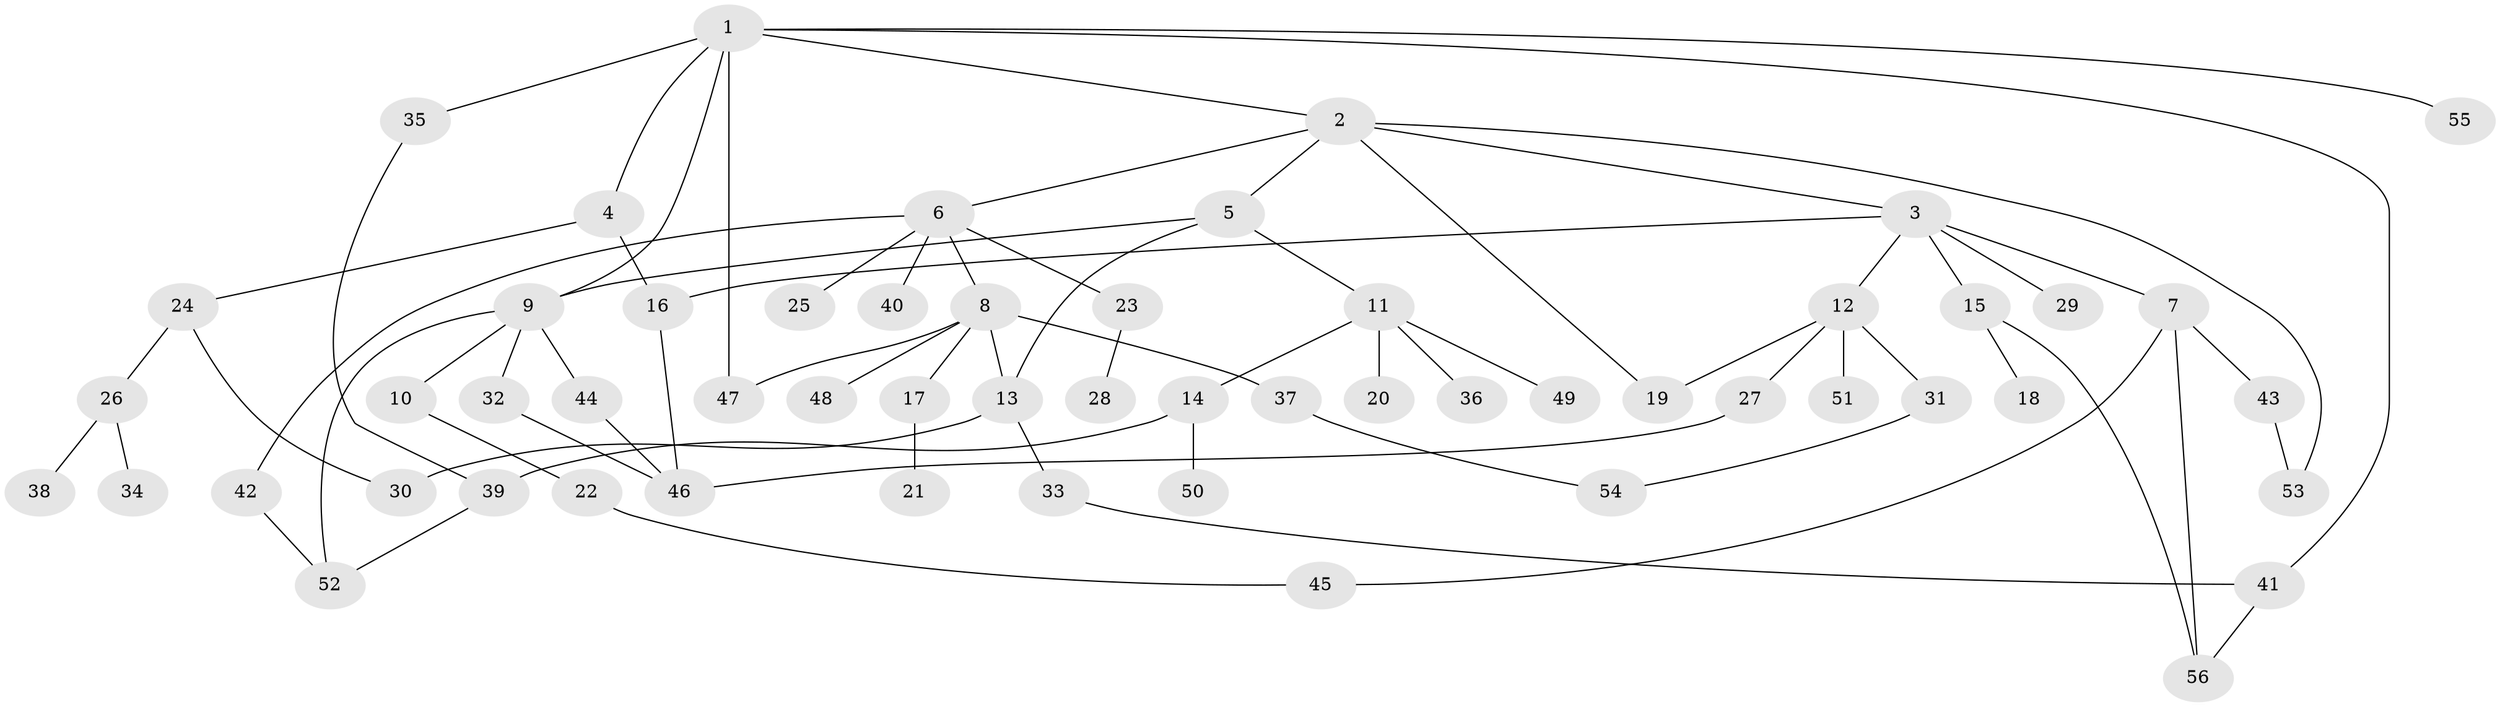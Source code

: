 // coarse degree distribution, {7: 0.02564102564102564, 6: 0.10256410256410256, 4: 0.15384615384615385, 5: 0.02564102564102564, 2: 0.23076923076923078, 3: 0.1794871794871795, 1: 0.28205128205128205}
// Generated by graph-tools (version 1.1) at 2025/17/03/04/25 18:17:10]
// undirected, 56 vertices, 73 edges
graph export_dot {
graph [start="1"]
  node [color=gray90,style=filled];
  1;
  2;
  3;
  4;
  5;
  6;
  7;
  8;
  9;
  10;
  11;
  12;
  13;
  14;
  15;
  16;
  17;
  18;
  19;
  20;
  21;
  22;
  23;
  24;
  25;
  26;
  27;
  28;
  29;
  30;
  31;
  32;
  33;
  34;
  35;
  36;
  37;
  38;
  39;
  40;
  41;
  42;
  43;
  44;
  45;
  46;
  47;
  48;
  49;
  50;
  51;
  52;
  53;
  54;
  55;
  56;
  1 -- 2;
  1 -- 4;
  1 -- 9;
  1 -- 35;
  1 -- 47;
  1 -- 55;
  1 -- 41;
  2 -- 3;
  2 -- 5;
  2 -- 6;
  2 -- 53;
  2 -- 19;
  3 -- 7;
  3 -- 12;
  3 -- 15;
  3 -- 29;
  3 -- 16;
  4 -- 16;
  4 -- 24;
  5 -- 11;
  5 -- 13;
  5 -- 9;
  6 -- 8;
  6 -- 23;
  6 -- 25;
  6 -- 40;
  6 -- 42;
  7 -- 43;
  7 -- 56;
  7 -- 45;
  8 -- 17;
  8 -- 37;
  8 -- 48;
  8 -- 13;
  8 -- 47;
  9 -- 10;
  9 -- 32;
  9 -- 44;
  9 -- 52;
  10 -- 22;
  11 -- 14;
  11 -- 20;
  11 -- 36;
  11 -- 49;
  12 -- 19;
  12 -- 27;
  12 -- 31;
  12 -- 51;
  13 -- 30;
  13 -- 33;
  14 -- 50;
  14 -- 39;
  15 -- 18;
  15 -- 56;
  16 -- 46;
  17 -- 21;
  22 -- 45;
  23 -- 28;
  24 -- 26;
  24 -- 30;
  26 -- 34;
  26 -- 38;
  27 -- 46;
  31 -- 54;
  32 -- 46;
  33 -- 41;
  35 -- 39;
  37 -- 54;
  39 -- 52;
  41 -- 56;
  42 -- 52;
  43 -- 53;
  44 -- 46;
}
